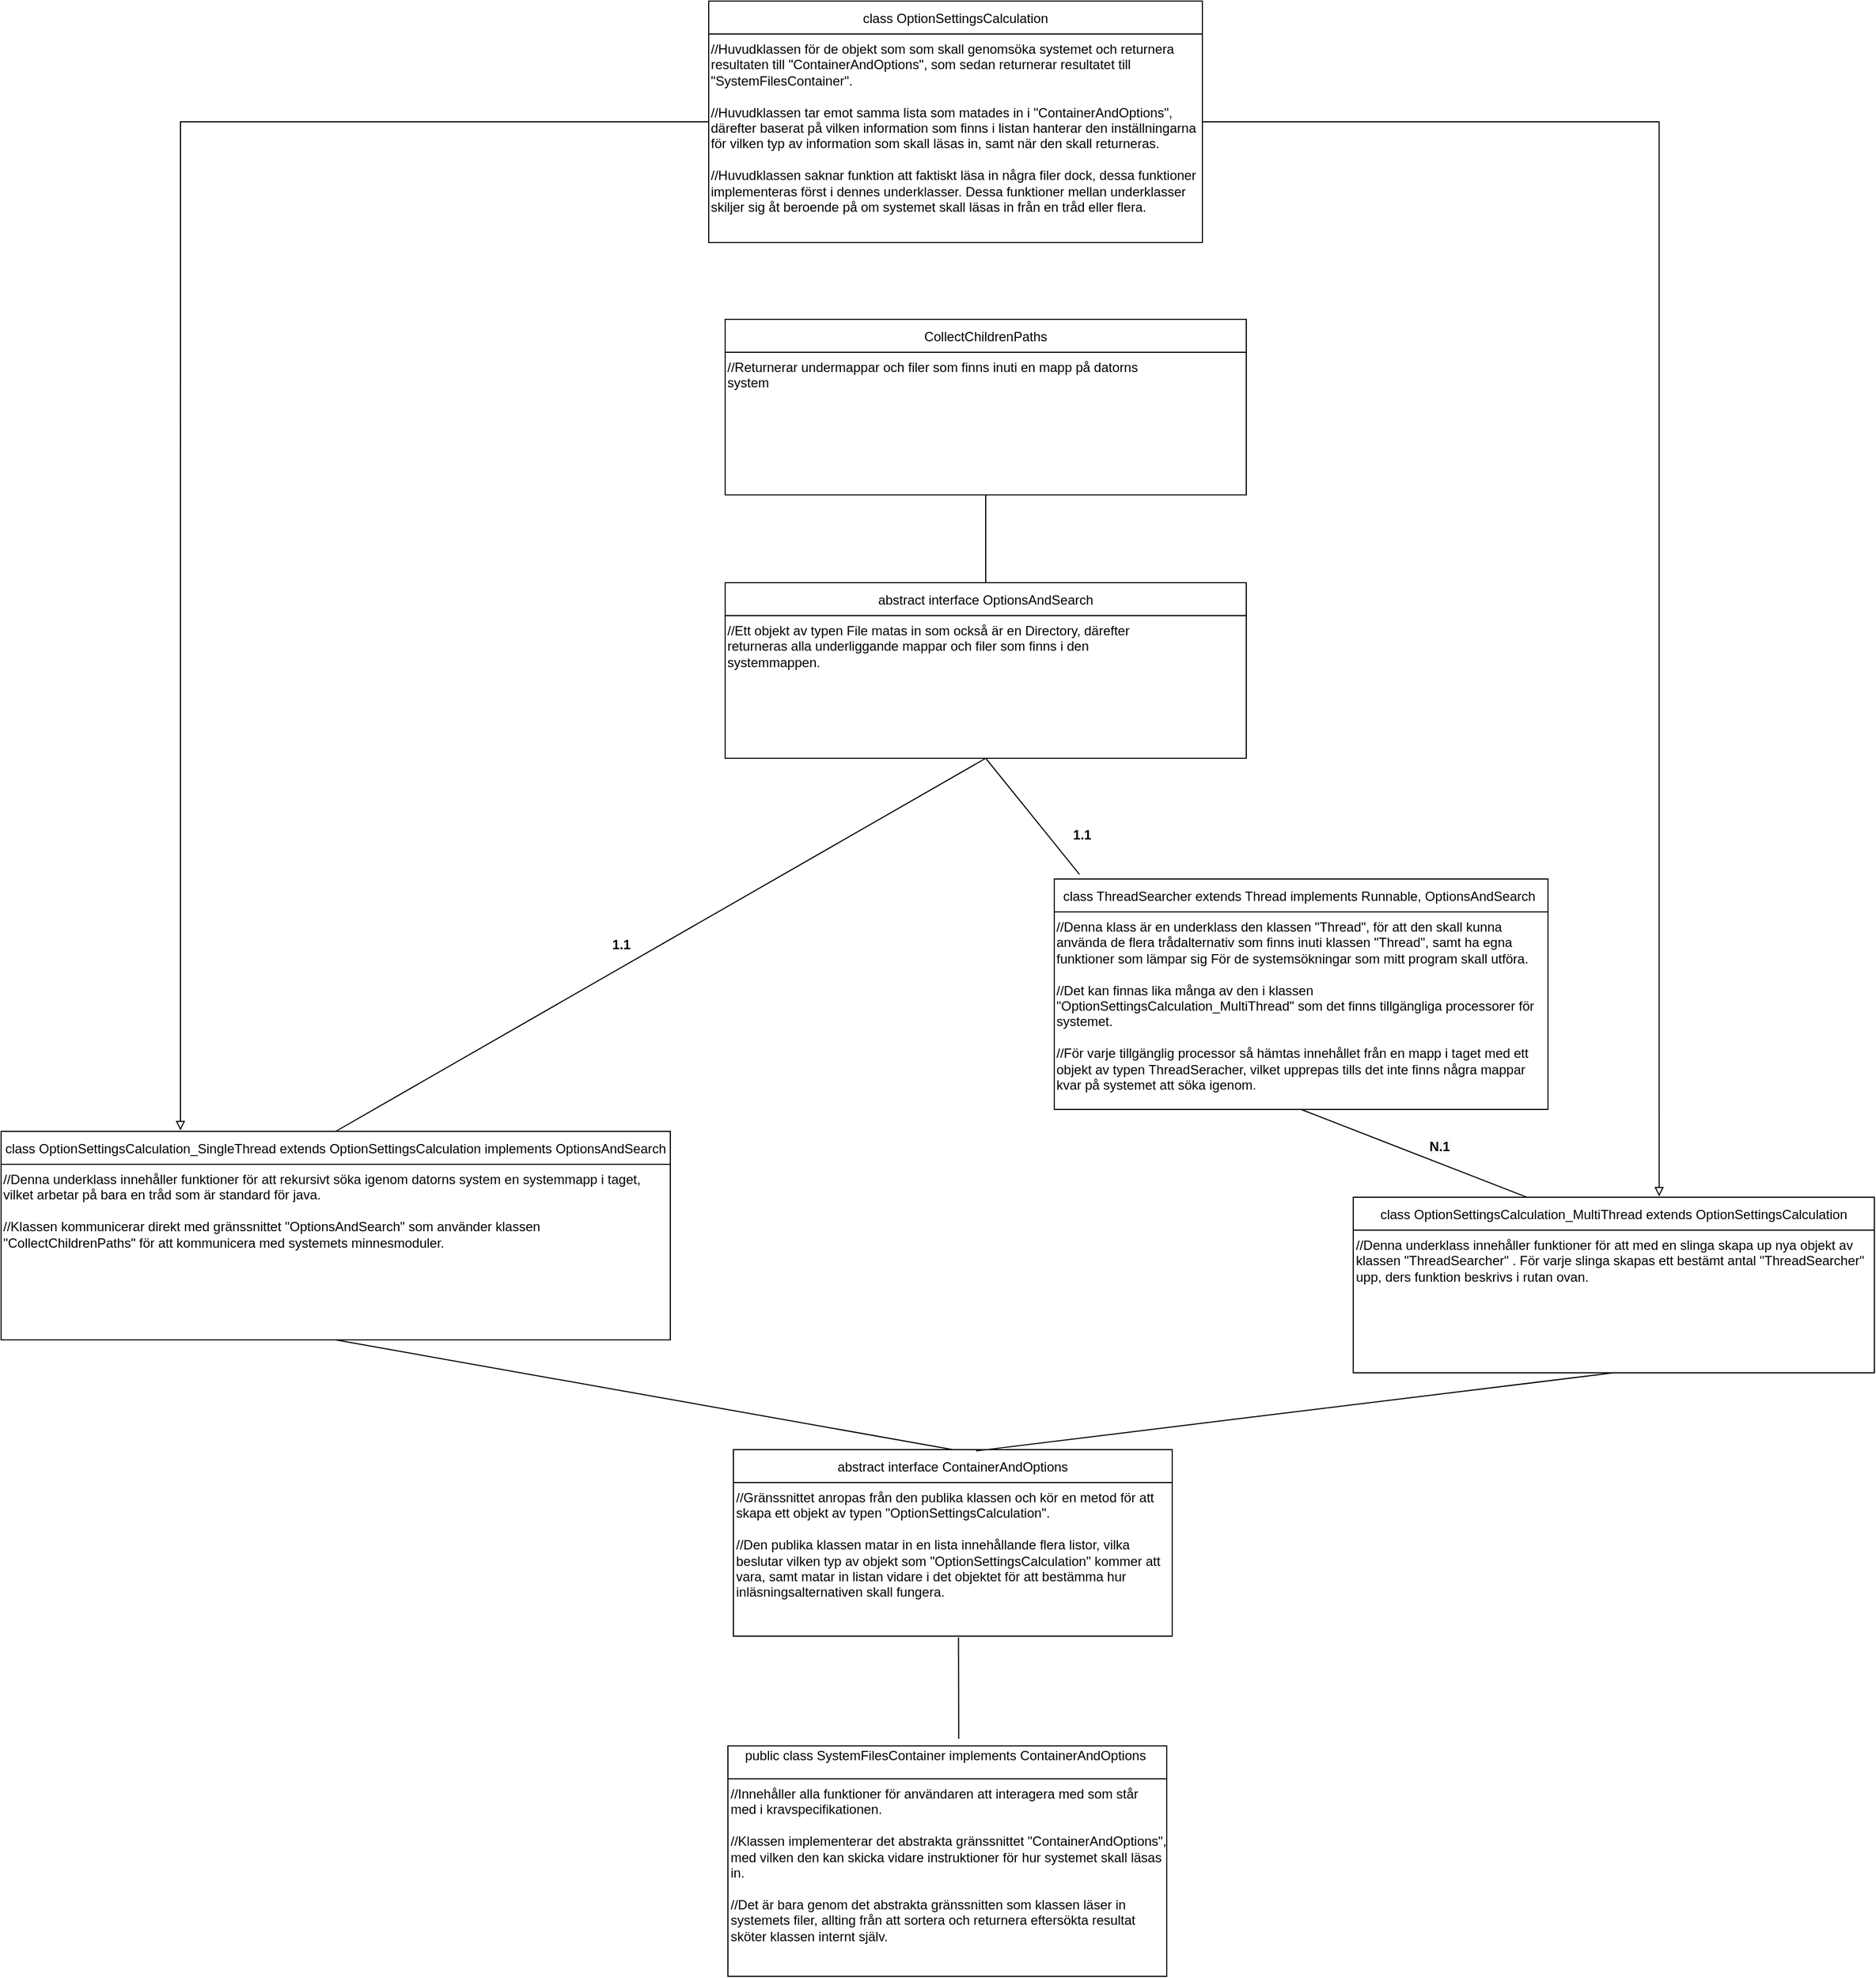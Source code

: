 <mxfile version="15.1.4" type="github">
  <diagram id="9FSf1cND53OiheEwe6pJ" name="Page-1">
    <mxGraphModel dx="3229" dy="2422" grid="1" gridSize="10" guides="1" tooltips="1" connect="1" arrows="1" fold="1" page="1" pageScale="1" pageWidth="850" pageHeight="1100" math="0" shadow="0">
      <root>
        <mxCell id="0" />
        <mxCell id="1" parent="0" />
        <mxCell id="Yxg5fDyb3hsvepMrTCq3-11" value="abstract interface ContainerAndOptions" style="swimlane;fontStyle=0;childLayout=stackLayout;horizontal=1;startSize=30;horizontalStack=0;resizeParent=1;resizeParentMax=0;resizeLast=0;collapsible=1;marginBottom=0;" parent="1" vertex="1">
          <mxGeometry x="557.5" y="530" width="400" height="170" as="geometry" />
        </mxCell>
        <mxCell id="NwcDof6OaWUbzFEYgz7M-22" value="//Gränssnittet anropas från den publika klassen och kör en metod för att skapa ett objekt av typen &quot;&lt;span style=&quot;text-align: center&quot;&gt;OptionSettingsCalculation&lt;/span&gt;&quot;.&lt;br&gt;&lt;br&gt;//Den publika klassen matar in en lista innehållande flera listor, vilka beslutar vilken typ av objekt som &quot;&lt;span style=&quot;text-align: center&quot;&gt;OptionSettingsCalculation&lt;/span&gt;&quot; kommer att vara, samt matar in listan vidare i det objektet för att bestämma hur inläsningsalternativen skall fungera." style="text;whiteSpace=wrap;html=1;" parent="Yxg5fDyb3hsvepMrTCq3-11" vertex="1">
          <mxGeometry y="30" width="400" height="140" as="geometry" />
        </mxCell>
        <mxCell id="Yxg5fDyb3hsvepMrTCq3-22" value="" style="endArrow=none;html=1;rounded=0;entryX=0.5;entryY=1;entryDx=0;entryDy=0;exitX=0.5;exitY=0;exitDx=0;exitDy=0;" parent="1" source="Yxg5fDyb3hsvepMrTCq3-11" target="5ahbbkNgGcMMDFO8V_Gp-2" edge="1">
          <mxGeometry width="50" height="50" relative="1" as="geometry">
            <mxPoint x="222.5" y="490" as="sourcePoint" />
            <mxPoint x="207.5" y="460" as="targetPoint" />
          </mxGeometry>
        </mxCell>
        <mxCell id="NwcDof6OaWUbzFEYgz7M-14" value="public class SystemFilesContainer implements ContainerAndOptions &#xa; " style="swimlane;fontStyle=0;childLayout=stackLayout;horizontal=1;startSize=30;horizontalStack=0;resizeParent=1;resizeParentMax=0;resizeLast=0;collapsible=1;marginBottom=0;" parent="1" vertex="1">
          <mxGeometry x="552.5" y="800" width="400" height="210" as="geometry" />
        </mxCell>
        <mxCell id="NwcDof6OaWUbzFEYgz7M-15" value="//Innehåller alla funktioner för användaren att interagera med som står med i kravspecifikationen. &lt;br&gt;&lt;br&gt;//Klassen implementerar det abstrakta gränssnittet &quot;ContainerAndOptions&quot;, med vilken den kan skicka vidare instruktioner för hur systemet skall läsas in. &lt;br&gt;&lt;br&gt;//Det är bara genom det abstrakta gränssnitten som klassen läser in systemets filer, allting från att sortera och returnera eftersökta resultat sköter klassen internt själv." style="text;whiteSpace=wrap;html=1;" parent="NwcDof6OaWUbzFEYgz7M-14" vertex="1">
          <mxGeometry y="30" width="400" height="180" as="geometry" />
        </mxCell>
        <mxCell id="NwcDof6OaWUbzFEYgz7M-18" value="" style="endArrow=none;html=1;rounded=0;entryX=0.513;entryY=1.008;entryDx=0;entryDy=0;entryPerimeter=0;exitX=0.526;exitY=-0.031;exitDx=0;exitDy=0;exitPerimeter=0;" parent="1" source="NwcDof6OaWUbzFEYgz7M-14" edge="1">
          <mxGeometry width="50" height="50" relative="1" as="geometry">
            <mxPoint x="1312.5" y="670" as="sourcePoint" />
            <mxPoint x="762.7" y="701.12" as="targetPoint" />
          </mxGeometry>
        </mxCell>
        <mxCell id="NwcDof6OaWUbzFEYgz7M-41" value="class OptionSettingsCalculation_MultiThread extends OptionSettingsCalculation" style="swimlane;fontStyle=0;childLayout=stackLayout;horizontal=1;startSize=30;horizontalStack=0;resizeParent=1;resizeParentMax=0;resizeLast=0;collapsible=1;marginBottom=0;" parent="1" vertex="1">
          <mxGeometry x="1122.5" y="300" width="475" height="160" as="geometry" />
        </mxCell>
        <mxCell id="NwcDof6OaWUbzFEYgz7M-42" value="//Denna underklass innehåller funktioner för att med en slinga skapa up nya objekt av klassen &quot;ThreadSearcher&quot; . För varje slinga skapas ett bestämt antal &quot;ThreadSearcher&quot; upp, ders funktion beskrivs i rutan ovan." style="text;whiteSpace=wrap;html=1;" parent="1" vertex="1">
          <mxGeometry x="1122.5" y="330" width="467.5" height="40" as="geometry" />
        </mxCell>
        <mxCell id="NwcDof6OaWUbzFEYgz7M-44" value="" style="endArrow=none;html=1;rounded=0;entryX=0.5;entryY=1;entryDx=0;entryDy=0;exitX=0.553;exitY=0.007;exitDx=0;exitDy=0;exitPerimeter=0;" parent="1" source="Yxg5fDyb3hsvepMrTCq3-11" target="NwcDof6OaWUbzFEYgz7M-41" edge="1">
          <mxGeometry width="50" height="50" relative="1" as="geometry">
            <mxPoint x="1412.5" y="630" as="sourcePoint" />
            <mxPoint x="1462.5" y="580" as="targetPoint" />
          </mxGeometry>
        </mxCell>
        <mxCell id="NwcDof6OaWUbzFEYgz7M-57" value="abstract interface OptionsAndSearch" style="swimlane;fontStyle=0;childLayout=stackLayout;horizontal=1;startSize=30;horizontalStack=0;resizeParent=1;resizeParentMax=0;resizeLast=0;collapsible=1;marginBottom=0;" parent="1" vertex="1">
          <mxGeometry x="550" y="-260" width="475" height="160" as="geometry" />
        </mxCell>
        <mxCell id="NwcDof6OaWUbzFEYgz7M-58" value="&lt;span&gt;//Ett objekt av typen File matas in som också är en Directory, därefter returneras alla underliggande mappar och filer som finns i den systemmappen.&lt;/span&gt;" style="text;whiteSpace=wrap;html=1;" parent="1" vertex="1">
          <mxGeometry x="550" y="-230" width="390" height="40" as="geometry" />
        </mxCell>
        <mxCell id="NwcDof6OaWUbzFEYgz7M-61" value="CollectChildrenPaths" style="swimlane;fontStyle=0;childLayout=stackLayout;horizontal=1;startSize=30;horizontalStack=0;resizeParent=1;resizeParentMax=0;resizeLast=0;collapsible=1;marginBottom=0;" parent="1" vertex="1">
          <mxGeometry x="550" y="-500" width="475" height="160" as="geometry" />
        </mxCell>
        <mxCell id="NwcDof6OaWUbzFEYgz7M-62" value="&lt;span&gt;//Returnerar undermappar och filer som finns inuti en mapp på datorns system&lt;/span&gt;" style="text;whiteSpace=wrap;html=1;" parent="1" vertex="1">
          <mxGeometry x="550" y="-470" width="390" height="40" as="geometry" />
        </mxCell>
        <mxCell id="NwcDof6OaWUbzFEYgz7M-63" value="" style="endArrow=none;html=1;rounded=0;entryX=0.5;entryY=1;entryDx=0;entryDy=0;exitX=0.5;exitY=0;exitDx=0;exitDy=0;" parent="1" source="5ahbbkNgGcMMDFO8V_Gp-2" target="NwcDof6OaWUbzFEYgz7M-57" edge="1">
          <mxGeometry width="50" height="50" relative="1" as="geometry">
            <mxPoint x="200" y="10" as="sourcePoint" />
            <mxPoint x="875" y="30" as="targetPoint" />
          </mxGeometry>
        </mxCell>
        <mxCell id="NwcDof6OaWUbzFEYgz7M-64" value="" style="endArrow=none;html=1;rounded=0;entryX=0.5;entryY=1;entryDx=0;entryDy=0;exitX=0.051;exitY=-0.02;exitDx=0;exitDy=0;exitPerimeter=0;" parent="1" source="5ahbbkNgGcMMDFO8V_Gp-8" target="NwcDof6OaWUbzFEYgz7M-57" edge="1">
          <mxGeometry width="50" height="50" relative="1" as="geometry">
            <mxPoint x="1295" y="-110" as="sourcePoint" />
            <mxPoint x="1345" y="-160" as="targetPoint" />
          </mxGeometry>
        </mxCell>
        <mxCell id="NwcDof6OaWUbzFEYgz7M-69" value="" style="endArrow=none;html=1;rounded=0;entryX=0.5;entryY=1;entryDx=0;entryDy=0;exitX=0.5;exitY=0;exitDx=0;exitDy=0;" parent="1" source="NwcDof6OaWUbzFEYgz7M-57" target="NwcDof6OaWUbzFEYgz7M-61" edge="1">
          <mxGeometry width="50" height="50" relative="1" as="geometry">
            <mxPoint x="825" y="-210" as="sourcePoint" />
            <mxPoint x="875" y="-260" as="targetPoint" />
          </mxGeometry>
        </mxCell>
        <mxCell id="NwcDof6OaWUbzFEYgz7M-77" value="&lt;font color=&quot;#000000&quot;&gt;&lt;b&gt;1.1&lt;/b&gt;&lt;/font&gt;" style="text;html=1;align=center;verticalAlign=middle;resizable=0;points=[];autosize=1;strokeColor=none;fillColor=none;fontColor=#00CC00;" parent="1" vertex="1">
          <mxGeometry x="440" y="60" width="30" height="20" as="geometry" />
        </mxCell>
        <mxCell id="NwcDof6OaWUbzFEYgz7M-79" value="&lt;b style=&quot;color: rgb(0 , 0 , 0) ; font-family: &amp;#34;helvetica&amp;#34; ; font-size: 12px ; font-style: normal ; letter-spacing: normal ; text-align: center ; text-indent: 0px ; text-transform: none ; word-spacing: 0px ; background-color: rgb(248 , 249 , 250)&quot;&gt;N.1&lt;/b&gt;" style="text;whiteSpace=wrap;html=1;fontColor=#000000;" parent="1" vertex="1">
          <mxGeometry x="1190" y="240" width="40" height="30" as="geometry" />
        </mxCell>
        <mxCell id="5ahbbkNgGcMMDFO8V_Gp-3" style="edgeStyle=orthogonalEdgeStyle;rounded=0;orthogonalLoop=1;jettySize=auto;html=1;exitX=1;exitY=0.5;exitDx=0;exitDy=0;entryX=0.587;entryY=-0.005;entryDx=0;entryDy=0;entryPerimeter=0;endArrow=block;endFill=0;" edge="1" parent="1" source="5ahbbkNgGcMMDFO8V_Gp-1" target="NwcDof6OaWUbzFEYgz7M-41">
          <mxGeometry relative="1" as="geometry" />
        </mxCell>
        <mxCell id="5ahbbkNgGcMMDFO8V_Gp-4" style="edgeStyle=orthogonalEdgeStyle;rounded=0;orthogonalLoop=1;jettySize=auto;html=1;exitX=0;exitY=0.5;exitDx=0;exitDy=0;entryX=0.268;entryY=-0.005;entryDx=0;entryDy=0;entryPerimeter=0;endArrow=block;endFill=0;" edge="1" parent="1" source="5ahbbkNgGcMMDFO8V_Gp-1" target="5ahbbkNgGcMMDFO8V_Gp-2">
          <mxGeometry relative="1" as="geometry" />
        </mxCell>
        <mxCell id="5ahbbkNgGcMMDFO8V_Gp-1" value="class OptionSettingsCalculation" style="swimlane;fontStyle=0;childLayout=stackLayout;horizontal=1;startSize=30;horizontalStack=0;resizeParent=1;resizeParentMax=0;resizeLast=0;collapsible=1;marginBottom=0;" vertex="1" parent="1">
          <mxGeometry x="535" y="-790" width="450" height="220" as="geometry" />
        </mxCell>
        <mxCell id="5ahbbkNgGcMMDFO8V_Gp-6" value="//Huvudklassen för de objekt som som skall genomsöka systemet och returnera resultaten till &quot;ContainerAndOptions&quot;, som sedan returnerar resultatet till &quot;SystemFilesContainer&quot;.&lt;br&gt;&lt;br&gt;//Huvudklassen tar emot samma lista som matades in i &quot;ContainerAndOptions&quot;, därefter baserat på vilken information som finns i listan hanterar den inställningarna för vilken typ av information som skall läsas in, samt när den skall returneras.&lt;br&gt;&lt;br&gt;//Huvudklassen saknar funktion att faktiskt läsa in några filer dock, dessa funktioner implementeras först i dennes underklasser. Dessa funktioner mellan underklasser skiljer sig åt beroende på om systemet skall läsas in från en tråd eller flera." style="text;whiteSpace=wrap;html=1;" vertex="1" parent="5ahbbkNgGcMMDFO8V_Gp-1">
          <mxGeometry y="30" width="450" height="190" as="geometry" />
        </mxCell>
        <mxCell id="5ahbbkNgGcMMDFO8V_Gp-2" value="class OptionSettingsCalculation_SingleThread extends OptionSettingsCalculation implements OptionsAndSearch" style="swimlane;fontStyle=0;childLayout=stackLayout;horizontal=1;startSize=30;horizontalStack=0;resizeParent=1;resizeParentMax=0;resizeLast=0;collapsible=1;marginBottom=0;" vertex="1" parent="1">
          <mxGeometry x="-110" y="240" width="610" height="190" as="geometry" />
        </mxCell>
        <mxCell id="5ahbbkNgGcMMDFO8V_Gp-11" value="&lt;span&gt;//Denna underklass innehåller funktioner för att rekursivt söka igenom datorns system en systemmapp i taget, vilket arbetar på bara en tråd som är standard för java.&amp;nbsp;&lt;br&gt;&lt;br&gt;//Klassen kommunicerar direkt med gränssnittet &quot;OptionsAndSearch&quot; som använder klassen &quot;CollectChildrenPaths&quot; för att kommunicera med systemets minnesmoduler.&lt;br&gt;&lt;/span&gt;" style="text;whiteSpace=wrap;html=1;" vertex="1" parent="5ahbbkNgGcMMDFO8V_Gp-2">
          <mxGeometry y="30" width="610" height="160" as="geometry" />
        </mxCell>
        <mxCell id="5ahbbkNgGcMMDFO8V_Gp-8" value="class ThreadSearcher extends Thread implements Runnable, OptionsAndSearch " style="swimlane;fontStyle=0;childLayout=stackLayout;horizontal=1;startSize=30;horizontalStack=0;resizeParent=1;resizeParentMax=0;resizeLast=0;collapsible=1;marginBottom=0;" vertex="1" parent="1">
          <mxGeometry x="850" y="10" width="450" height="210" as="geometry" />
        </mxCell>
        <mxCell id="5ahbbkNgGcMMDFO8V_Gp-18" value="//Denna klass är en underklass den klassen &quot;Thread&quot;, för att den skall kunna använda de flera trådalternativ som finns inuti klassen &quot;Thread&quot;, samt ha egna funktioner som lämpar sig För de systemsökningar som mitt program skall utföra.&lt;br&gt;&lt;br&gt;//Det kan finnas lika många av den i klassen &quot;&lt;span style=&quot;text-align: center&quot;&gt;OptionSettingsCalculation_MultiThread&lt;/span&gt;&quot; som det finns tillgängliga processorer för systemet.&lt;br&gt;&lt;br&gt;//För varje tillgänglig processor så hämtas innehållet från en mapp i taget med ett objekt av typen ThreadSeracher, vilket upprepas tills det inte finns några mappar kvar på systemet att söka igenom." style="text;whiteSpace=wrap;html=1;" vertex="1" parent="5ahbbkNgGcMMDFO8V_Gp-8">
          <mxGeometry y="30" width="450" height="180" as="geometry" />
        </mxCell>
        <mxCell id="5ahbbkNgGcMMDFO8V_Gp-9" value="&lt;font color=&quot;#000000&quot;&gt;&lt;b&gt;1.1&lt;/b&gt;&lt;/font&gt;" style="text;html=1;align=center;verticalAlign=middle;resizable=0;points=[];autosize=1;strokeColor=none;fillColor=none;fontColor=#00CC00;" vertex="1" parent="1">
          <mxGeometry x="860" y="-40" width="30" height="20" as="geometry" />
        </mxCell>
        <mxCell id="5ahbbkNgGcMMDFO8V_Gp-10" value="" style="endArrow=none;html=1;rounded=0;exitX=0.335;exitY=0.002;exitDx=0;exitDy=0;exitPerimeter=0;entryX=0.5;entryY=1;entryDx=0;entryDy=0;" edge="1" parent="1" source="NwcDof6OaWUbzFEYgz7M-41" target="5ahbbkNgGcMMDFO8V_Gp-8">
          <mxGeometry width="50" height="50" relative="1" as="geometry">
            <mxPoint x="1016.725" y="346.8" as="sourcePoint" />
            <mxPoint x="1130" y="190" as="targetPoint" />
          </mxGeometry>
        </mxCell>
      </root>
    </mxGraphModel>
  </diagram>
</mxfile>
